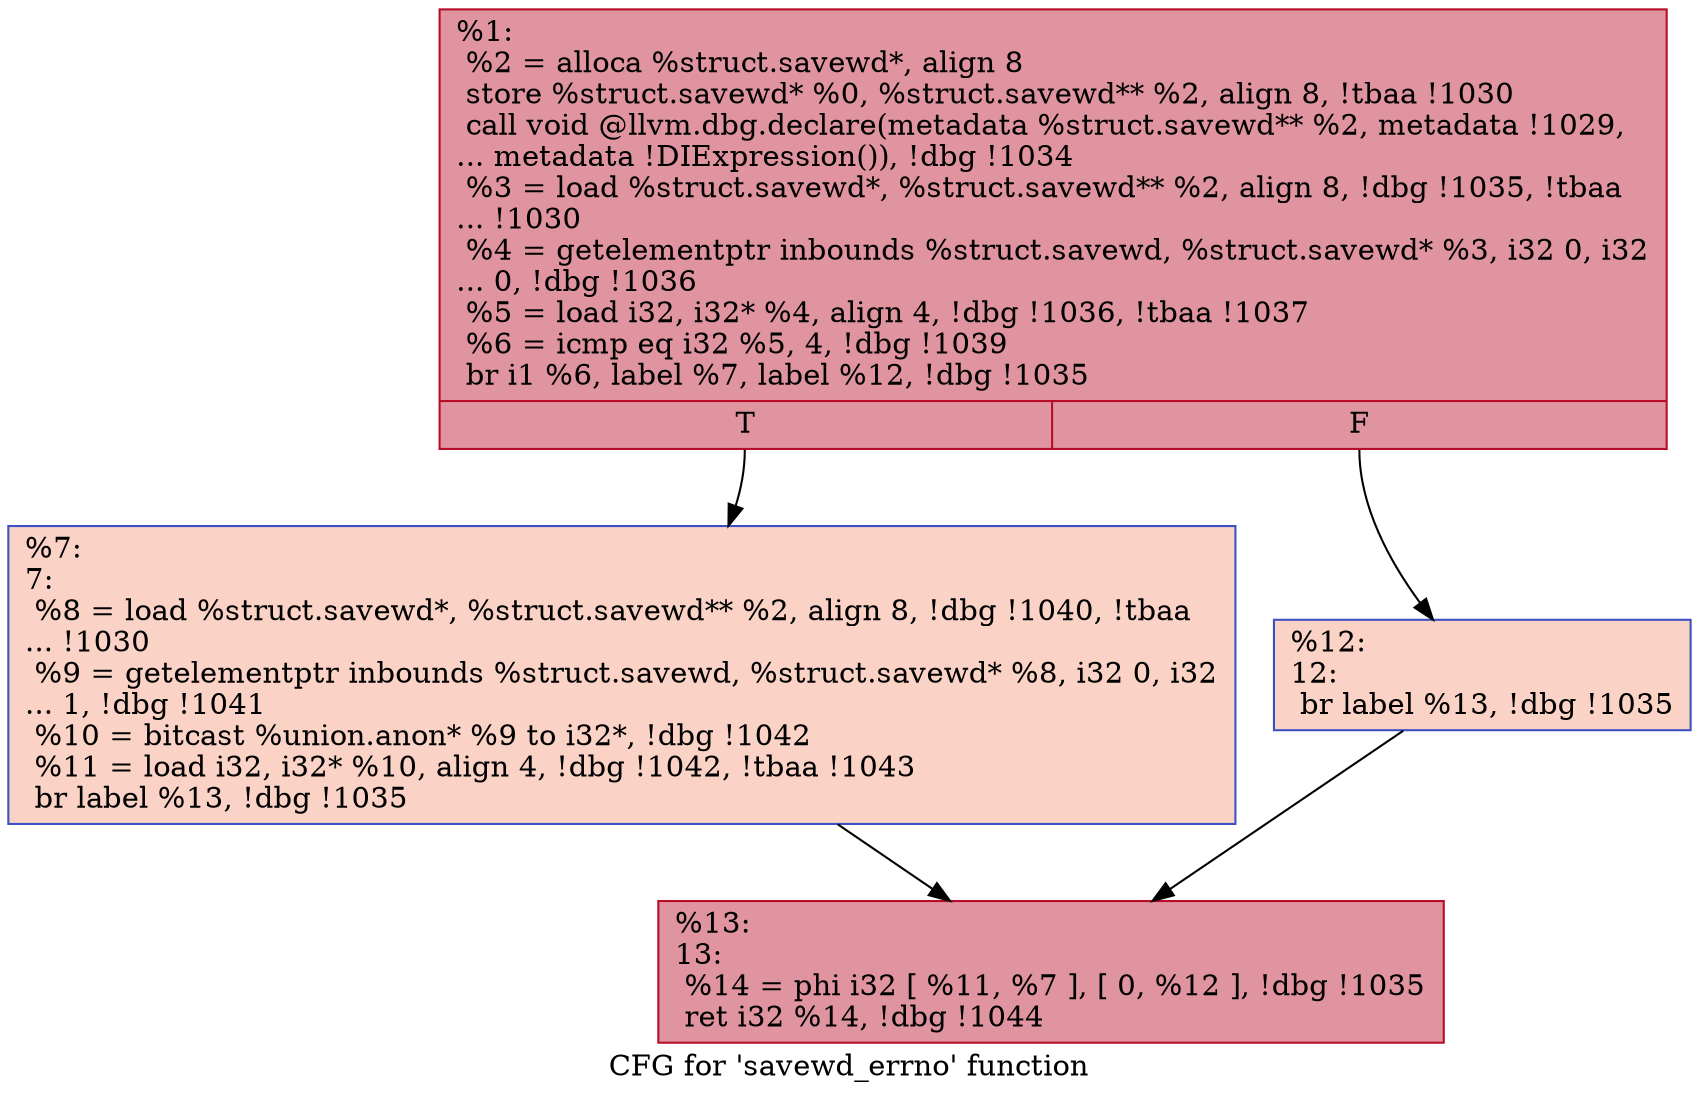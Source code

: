 digraph "CFG for 'savewd_errno' function" {
	label="CFG for 'savewd_errno' function";

	Node0x10e9fd0 [shape=record,color="#b70d28ff", style=filled, fillcolor="#b70d2870",label="{%1:\l  %2 = alloca %struct.savewd*, align 8\l  store %struct.savewd* %0, %struct.savewd** %2, align 8, !tbaa !1030\l  call void @llvm.dbg.declare(metadata %struct.savewd** %2, metadata !1029,\l... metadata !DIExpression()), !dbg !1034\l  %3 = load %struct.savewd*, %struct.savewd** %2, align 8, !dbg !1035, !tbaa\l... !1030\l  %4 = getelementptr inbounds %struct.savewd, %struct.savewd* %3, i32 0, i32\l... 0, !dbg !1036\l  %5 = load i32, i32* %4, align 4, !dbg !1036, !tbaa !1037\l  %6 = icmp eq i32 %5, 4, !dbg !1039\l  br i1 %6, label %7, label %12, !dbg !1035\l|{<s0>T|<s1>F}}"];
	Node0x10e9fd0:s0 -> Node0x10ea050;
	Node0x10e9fd0:s1 -> Node0x10ea0a0;
	Node0x10ea050 [shape=record,color="#3d50c3ff", style=filled, fillcolor="#f59c7d70",label="{%7:\l7:                                                \l  %8 = load %struct.savewd*, %struct.savewd** %2, align 8, !dbg !1040, !tbaa\l... !1030\l  %9 = getelementptr inbounds %struct.savewd, %struct.savewd* %8, i32 0, i32\l... 1, !dbg !1041\l  %10 = bitcast %union.anon* %9 to i32*, !dbg !1042\l  %11 = load i32, i32* %10, align 4, !dbg !1042, !tbaa !1043\l  br label %13, !dbg !1035\l}"];
	Node0x10ea050 -> Node0x10ea0f0;
	Node0x10ea0a0 [shape=record,color="#3d50c3ff", style=filled, fillcolor="#f59c7d70",label="{%12:\l12:                                               \l  br label %13, !dbg !1035\l}"];
	Node0x10ea0a0 -> Node0x10ea0f0;
	Node0x10ea0f0 [shape=record,color="#b70d28ff", style=filled, fillcolor="#b70d2870",label="{%13:\l13:                                               \l  %14 = phi i32 [ %11, %7 ], [ 0, %12 ], !dbg !1035\l  ret i32 %14, !dbg !1044\l}"];
}
